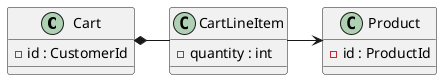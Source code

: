 @startuml
class Cart {
  -id : CustomerId
}

Cart *-  CartLineItem

class CartLineItem {
  -quantity : int
}

CartLineItem -> Product

class Product {
  -id : ProductId
}
@enduml